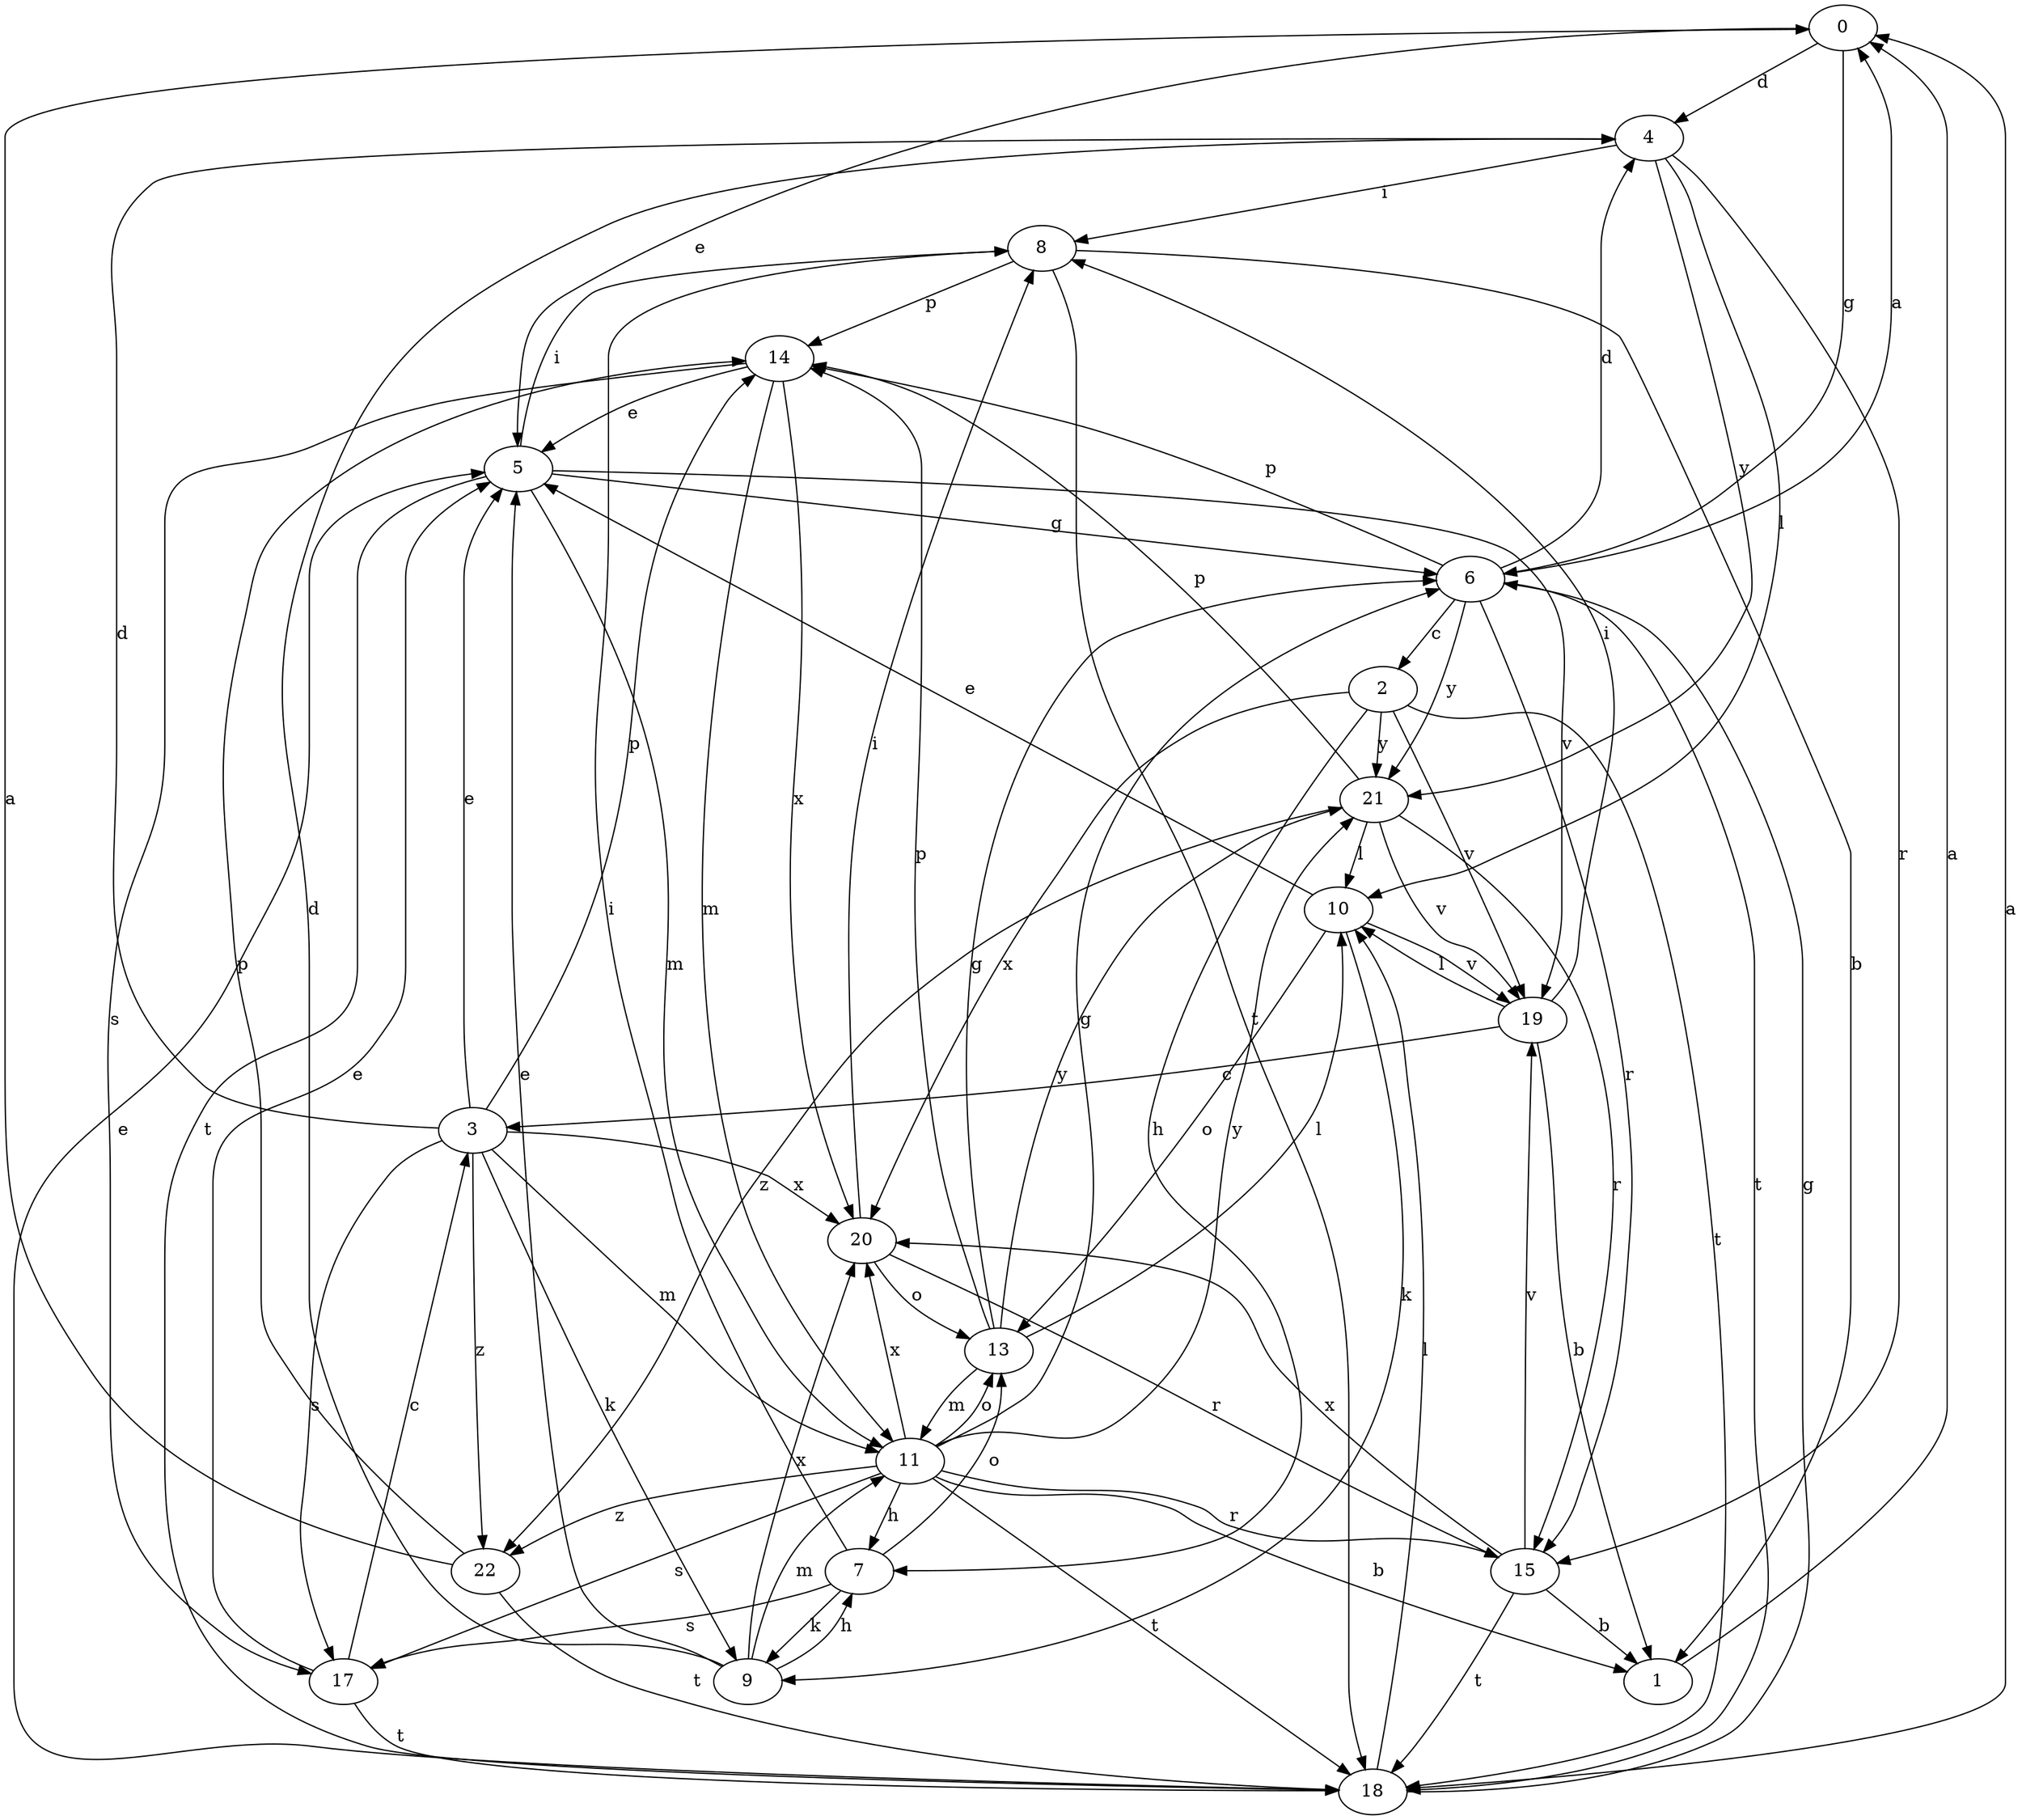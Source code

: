 strict digraph  {
0;
1;
2;
3;
4;
5;
6;
7;
8;
9;
10;
11;
13;
14;
15;
17;
18;
19;
20;
21;
22;
0 -> 4  [label=d];
0 -> 5  [label=e];
0 -> 6  [label=g];
1 -> 0  [label=a];
2 -> 7  [label=h];
2 -> 18  [label=t];
2 -> 19  [label=v];
2 -> 20  [label=x];
2 -> 21  [label=y];
3 -> 4  [label=d];
3 -> 5  [label=e];
3 -> 9  [label=k];
3 -> 11  [label=m];
3 -> 14  [label=p];
3 -> 17  [label=s];
3 -> 20  [label=x];
3 -> 22  [label=z];
4 -> 8  [label=i];
4 -> 10  [label=l];
4 -> 15  [label=r];
4 -> 21  [label=y];
5 -> 6  [label=g];
5 -> 8  [label=i];
5 -> 11  [label=m];
5 -> 18  [label=t];
5 -> 19  [label=v];
6 -> 0  [label=a];
6 -> 2  [label=c];
6 -> 4  [label=d];
6 -> 14  [label=p];
6 -> 15  [label=r];
6 -> 18  [label=t];
6 -> 21  [label=y];
7 -> 8  [label=i];
7 -> 9  [label=k];
7 -> 13  [label=o];
7 -> 17  [label=s];
8 -> 1  [label=b];
8 -> 14  [label=p];
8 -> 18  [label=t];
9 -> 4  [label=d];
9 -> 5  [label=e];
9 -> 7  [label=h];
9 -> 11  [label=m];
9 -> 20  [label=x];
10 -> 5  [label=e];
10 -> 9  [label=k];
10 -> 13  [label=o];
10 -> 19  [label=v];
11 -> 1  [label=b];
11 -> 6  [label=g];
11 -> 7  [label=h];
11 -> 13  [label=o];
11 -> 15  [label=r];
11 -> 17  [label=s];
11 -> 18  [label=t];
11 -> 20  [label=x];
11 -> 21  [label=y];
11 -> 22  [label=z];
13 -> 6  [label=g];
13 -> 10  [label=l];
13 -> 11  [label=m];
13 -> 14  [label=p];
13 -> 21  [label=y];
14 -> 5  [label=e];
14 -> 11  [label=m];
14 -> 17  [label=s];
14 -> 20  [label=x];
15 -> 1  [label=b];
15 -> 18  [label=t];
15 -> 19  [label=v];
15 -> 20  [label=x];
17 -> 3  [label=c];
17 -> 5  [label=e];
17 -> 18  [label=t];
18 -> 0  [label=a];
18 -> 5  [label=e];
18 -> 6  [label=g];
18 -> 10  [label=l];
19 -> 1  [label=b];
19 -> 3  [label=c];
19 -> 8  [label=i];
19 -> 10  [label=l];
20 -> 8  [label=i];
20 -> 13  [label=o];
20 -> 15  [label=r];
21 -> 10  [label=l];
21 -> 14  [label=p];
21 -> 15  [label=r];
21 -> 19  [label=v];
21 -> 22  [label=z];
22 -> 0  [label=a];
22 -> 14  [label=p];
22 -> 18  [label=t];
}
